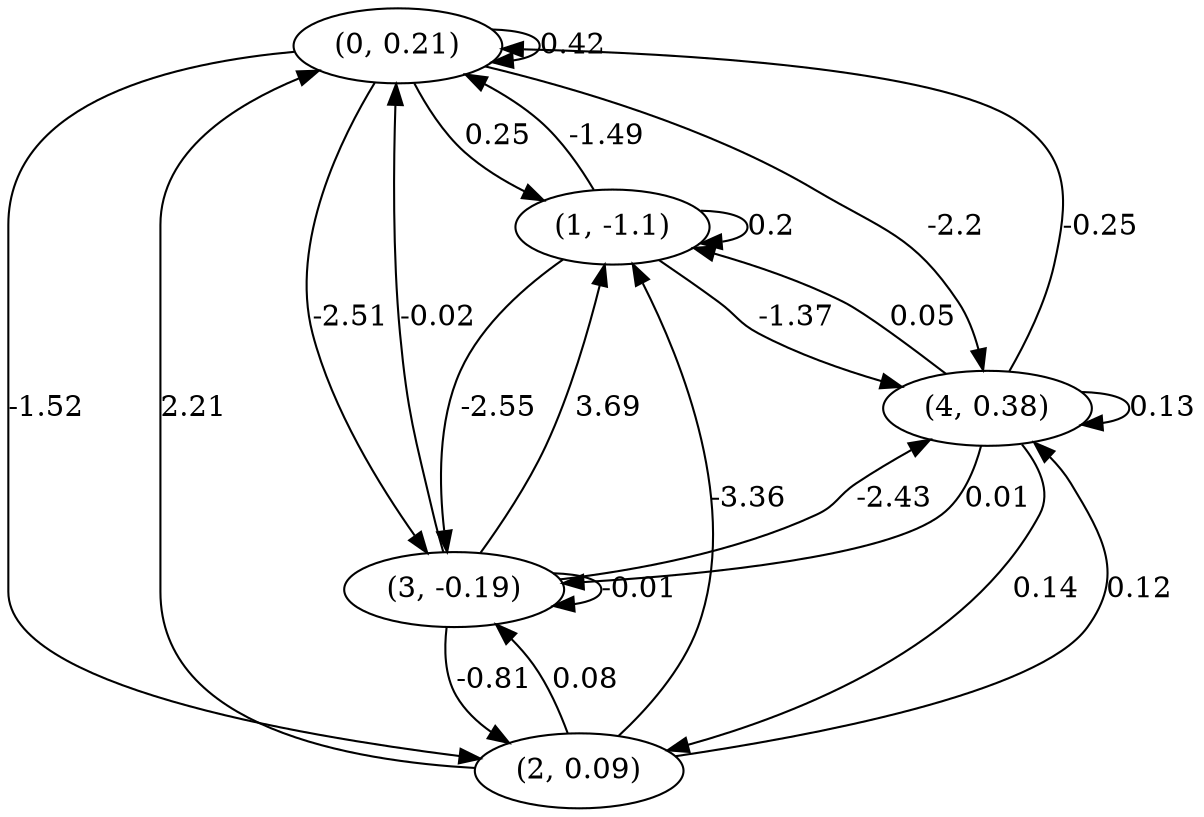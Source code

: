 digraph {
    0 [ label = "(0, 0.21)" ]
    1 [ label = "(1, -1.1)" ]
    2 [ label = "(2, 0.09)" ]
    3 [ label = "(3, -0.19)" ]
    4 [ label = "(4, 0.38)" ]
    0 -> 0 [ label = "0.42" ]
    1 -> 1 [ label = "0.2" ]
    3 -> 3 [ label = "-0.01" ]
    4 -> 4 [ label = "0.13" ]
    1 -> 0 [ label = "-1.49" ]
    2 -> 0 [ label = "2.21" ]
    3 -> 0 [ label = "-0.02" ]
    4 -> 0 [ label = "-0.25" ]
    0 -> 1 [ label = "0.25" ]
    2 -> 1 [ label = "-3.36" ]
    3 -> 1 [ label = "3.69" ]
    4 -> 1 [ label = "0.05" ]
    0 -> 2 [ label = "-1.52" ]
    3 -> 2 [ label = "-0.81" ]
    4 -> 2 [ label = "0.14" ]
    0 -> 3 [ label = "-2.51" ]
    1 -> 3 [ label = "-2.55" ]
    2 -> 3 [ label = "0.08" ]
    4 -> 3 [ label = "0.01" ]
    0 -> 4 [ label = "-2.2" ]
    1 -> 4 [ label = "-1.37" ]
    2 -> 4 [ label = "0.12" ]
    3 -> 4 [ label = "-2.43" ]
}

